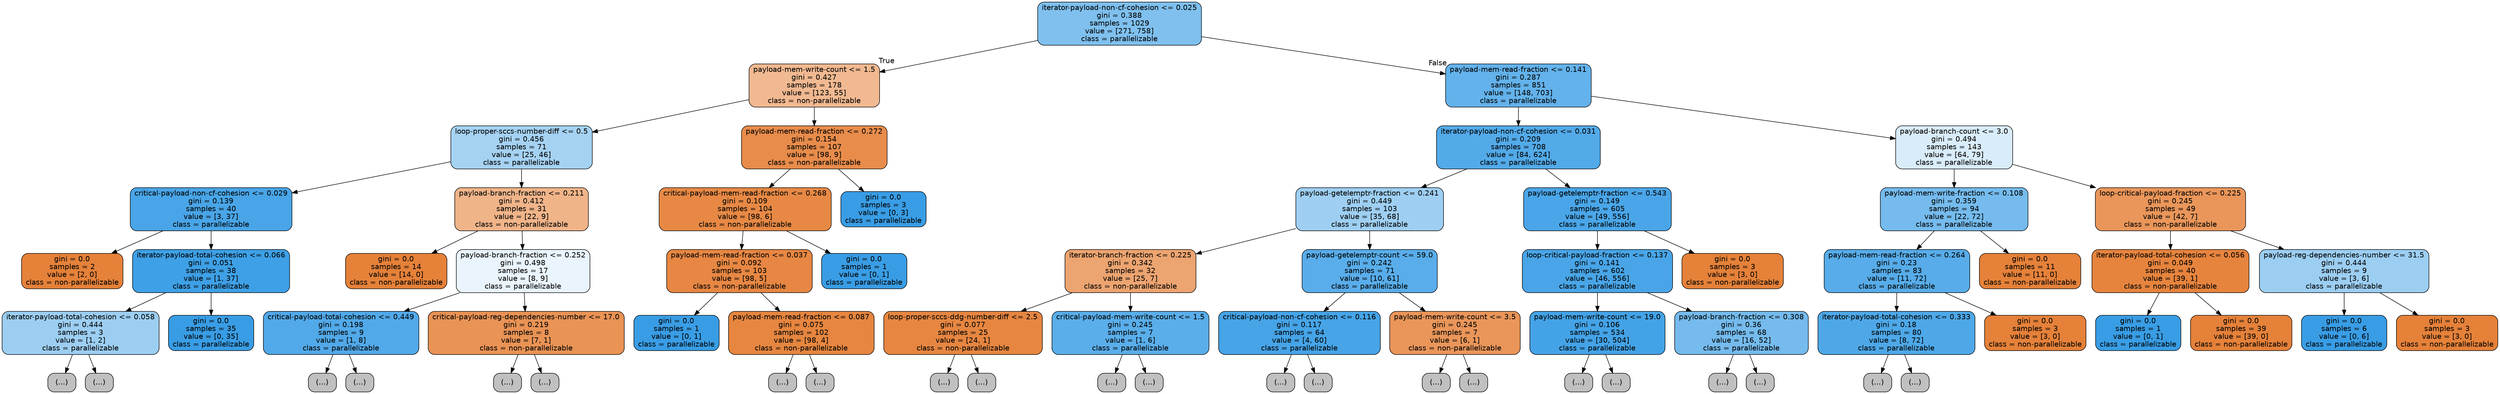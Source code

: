 digraph Tree {
node [shape=box, style="filled, rounded", color="black", fontname=helvetica] ;
edge [fontname=helvetica] ;
0 [label="iterator-payload-non-cf-cohesion <= 0.025\ngini = 0.388\nsamples = 1029\nvalue = [271, 758]\nclass = parallelizable", fillcolor="#399de5a4"] ;
1 [label="payload-mem-write-count <= 1.5\ngini = 0.427\nsamples = 178\nvalue = [123, 55]\nclass = non-parallelizable", fillcolor="#e581398d"] ;
0 -> 1 [labeldistance=2.5, labelangle=45, headlabel="True"] ;
2 [label="loop-proper-sccs-number-diff <= 0.5\ngini = 0.456\nsamples = 71\nvalue = [25, 46]\nclass = parallelizable", fillcolor="#399de574"] ;
1 -> 2 ;
3 [label="critical-payload-non-cf-cohesion <= 0.029\ngini = 0.139\nsamples = 40\nvalue = [3, 37]\nclass = parallelizable", fillcolor="#399de5ea"] ;
2 -> 3 ;
4 [label="gini = 0.0\nsamples = 2\nvalue = [2, 0]\nclass = non-parallelizable", fillcolor="#e58139ff"] ;
3 -> 4 ;
5 [label="iterator-payload-total-cohesion <= 0.066\ngini = 0.051\nsamples = 38\nvalue = [1, 37]\nclass = parallelizable", fillcolor="#399de5f8"] ;
3 -> 5 ;
6 [label="iterator-payload-total-cohesion <= 0.058\ngini = 0.444\nsamples = 3\nvalue = [1, 2]\nclass = parallelizable", fillcolor="#399de57f"] ;
5 -> 6 ;
7 [label="(...)", fillcolor="#C0C0C0"] ;
6 -> 7 ;
8 [label="(...)", fillcolor="#C0C0C0"] ;
6 -> 8 ;
9 [label="gini = 0.0\nsamples = 35\nvalue = [0, 35]\nclass = parallelizable", fillcolor="#399de5ff"] ;
5 -> 9 ;
10 [label="payload-branch-fraction <= 0.211\ngini = 0.412\nsamples = 31\nvalue = [22, 9]\nclass = non-parallelizable", fillcolor="#e5813997"] ;
2 -> 10 ;
11 [label="gini = 0.0\nsamples = 14\nvalue = [14, 0]\nclass = non-parallelizable", fillcolor="#e58139ff"] ;
10 -> 11 ;
12 [label="payload-branch-fraction <= 0.252\ngini = 0.498\nsamples = 17\nvalue = [8, 9]\nclass = parallelizable", fillcolor="#399de51c"] ;
10 -> 12 ;
13 [label="critical-payload-total-cohesion <= 0.449\ngini = 0.198\nsamples = 9\nvalue = [1, 8]\nclass = parallelizable", fillcolor="#399de5df"] ;
12 -> 13 ;
14 [label="(...)", fillcolor="#C0C0C0"] ;
13 -> 14 ;
15 [label="(...)", fillcolor="#C0C0C0"] ;
13 -> 15 ;
18 [label="critical-payload-reg-dependencies-number <= 17.0\ngini = 0.219\nsamples = 8\nvalue = [7, 1]\nclass = non-parallelizable", fillcolor="#e58139db"] ;
12 -> 18 ;
19 [label="(...)", fillcolor="#C0C0C0"] ;
18 -> 19 ;
20 [label="(...)", fillcolor="#C0C0C0"] ;
18 -> 20 ;
21 [label="payload-mem-read-fraction <= 0.272\ngini = 0.154\nsamples = 107\nvalue = [98, 9]\nclass = non-parallelizable", fillcolor="#e58139e8"] ;
1 -> 21 ;
22 [label="critical-payload-mem-read-fraction <= 0.268\ngini = 0.109\nsamples = 104\nvalue = [98, 6]\nclass = non-parallelizable", fillcolor="#e58139ef"] ;
21 -> 22 ;
23 [label="payload-mem-read-fraction <= 0.037\ngini = 0.092\nsamples = 103\nvalue = [98, 5]\nclass = non-parallelizable", fillcolor="#e58139f2"] ;
22 -> 23 ;
24 [label="gini = 0.0\nsamples = 1\nvalue = [0, 1]\nclass = parallelizable", fillcolor="#399de5ff"] ;
23 -> 24 ;
25 [label="payload-mem-read-fraction <= 0.087\ngini = 0.075\nsamples = 102\nvalue = [98, 4]\nclass = non-parallelizable", fillcolor="#e58139f5"] ;
23 -> 25 ;
26 [label="(...)", fillcolor="#C0C0C0"] ;
25 -> 26 ;
35 [label="(...)", fillcolor="#C0C0C0"] ;
25 -> 35 ;
36 [label="gini = 0.0\nsamples = 1\nvalue = [0, 1]\nclass = parallelizable", fillcolor="#399de5ff"] ;
22 -> 36 ;
37 [label="gini = 0.0\nsamples = 3\nvalue = [0, 3]\nclass = parallelizable", fillcolor="#399de5ff"] ;
21 -> 37 ;
38 [label="payload-mem-read-fraction <= 0.141\ngini = 0.287\nsamples = 851\nvalue = [148, 703]\nclass = parallelizable", fillcolor="#399de5c9"] ;
0 -> 38 [labeldistance=2.5, labelangle=-45, headlabel="False"] ;
39 [label="iterator-payload-non-cf-cohesion <= 0.031\ngini = 0.209\nsamples = 708\nvalue = [84, 624]\nclass = parallelizable", fillcolor="#399de5dd"] ;
38 -> 39 ;
40 [label="payload-getelemptr-fraction <= 0.241\ngini = 0.449\nsamples = 103\nvalue = [35, 68]\nclass = parallelizable", fillcolor="#399de57c"] ;
39 -> 40 ;
41 [label="iterator-branch-fraction <= 0.225\ngini = 0.342\nsamples = 32\nvalue = [25, 7]\nclass = non-parallelizable", fillcolor="#e58139b8"] ;
40 -> 41 ;
42 [label="loop-proper-sccs-ddg-number-diff <= 2.5\ngini = 0.077\nsamples = 25\nvalue = [24, 1]\nclass = non-parallelizable", fillcolor="#e58139f4"] ;
41 -> 42 ;
43 [label="(...)", fillcolor="#C0C0C0"] ;
42 -> 43 ;
44 [label="(...)", fillcolor="#C0C0C0"] ;
42 -> 44 ;
45 [label="critical-payload-mem-write-count <= 1.5\ngini = 0.245\nsamples = 7\nvalue = [1, 6]\nclass = parallelizable", fillcolor="#399de5d4"] ;
41 -> 45 ;
46 [label="(...)", fillcolor="#C0C0C0"] ;
45 -> 46 ;
47 [label="(...)", fillcolor="#C0C0C0"] ;
45 -> 47 ;
48 [label="payload-getelemptr-count <= 59.0\ngini = 0.242\nsamples = 71\nvalue = [10, 61]\nclass = parallelizable", fillcolor="#399de5d5"] ;
40 -> 48 ;
49 [label="critical-payload-non-cf-cohesion <= 0.116\ngini = 0.117\nsamples = 64\nvalue = [4, 60]\nclass = parallelizable", fillcolor="#399de5ee"] ;
48 -> 49 ;
50 [label="(...)", fillcolor="#C0C0C0"] ;
49 -> 50 ;
59 [label="(...)", fillcolor="#C0C0C0"] ;
49 -> 59 ;
60 [label="payload-mem-write-count <= 3.5\ngini = 0.245\nsamples = 7\nvalue = [6, 1]\nclass = non-parallelizable", fillcolor="#e58139d4"] ;
48 -> 60 ;
61 [label="(...)", fillcolor="#C0C0C0"] ;
60 -> 61 ;
62 [label="(...)", fillcolor="#C0C0C0"] ;
60 -> 62 ;
63 [label="payload-getelemptr-fraction <= 0.543\ngini = 0.149\nsamples = 605\nvalue = [49, 556]\nclass = parallelizable", fillcolor="#399de5e9"] ;
39 -> 63 ;
64 [label="loop-critical-payload-fraction <= 0.137\ngini = 0.141\nsamples = 602\nvalue = [46, 556]\nclass = parallelizable", fillcolor="#399de5ea"] ;
63 -> 64 ;
65 [label="payload-mem-write-count <= 19.0\ngini = 0.106\nsamples = 534\nvalue = [30, 504]\nclass = parallelizable", fillcolor="#399de5f0"] ;
64 -> 65 ;
66 [label="(...)", fillcolor="#C0C0C0"] ;
65 -> 66 ;
129 [label="(...)", fillcolor="#C0C0C0"] ;
65 -> 129 ;
130 [label="payload-branch-fraction <= 0.308\ngini = 0.36\nsamples = 68\nvalue = [16, 52]\nclass = parallelizable", fillcolor="#399de5b1"] ;
64 -> 130 ;
131 [label="(...)", fillcolor="#C0C0C0"] ;
130 -> 131 ;
154 [label="(...)", fillcolor="#C0C0C0"] ;
130 -> 154 ;
155 [label="gini = 0.0\nsamples = 3\nvalue = [3, 0]\nclass = non-parallelizable", fillcolor="#e58139ff"] ;
63 -> 155 ;
156 [label="payload-branch-count <= 3.0\ngini = 0.494\nsamples = 143\nvalue = [64, 79]\nclass = parallelizable", fillcolor="#399de530"] ;
38 -> 156 ;
157 [label="payload-mem-write-fraction <= 0.108\ngini = 0.359\nsamples = 94\nvalue = [22, 72]\nclass = parallelizable", fillcolor="#399de5b1"] ;
156 -> 157 ;
158 [label="payload-mem-read-fraction <= 0.264\ngini = 0.23\nsamples = 83\nvalue = [11, 72]\nclass = parallelizable", fillcolor="#399de5d8"] ;
157 -> 158 ;
159 [label="iterator-payload-total-cohesion <= 0.333\ngini = 0.18\nsamples = 80\nvalue = [8, 72]\nclass = parallelizable", fillcolor="#399de5e3"] ;
158 -> 159 ;
160 [label="(...)", fillcolor="#C0C0C0"] ;
159 -> 160 ;
161 [label="(...)", fillcolor="#C0C0C0"] ;
159 -> 161 ;
184 [label="gini = 0.0\nsamples = 3\nvalue = [3, 0]\nclass = non-parallelizable", fillcolor="#e58139ff"] ;
158 -> 184 ;
185 [label="gini = 0.0\nsamples = 11\nvalue = [11, 0]\nclass = non-parallelizable", fillcolor="#e58139ff"] ;
157 -> 185 ;
186 [label="loop-critical-payload-fraction <= 0.225\ngini = 0.245\nsamples = 49\nvalue = [42, 7]\nclass = non-parallelizable", fillcolor="#e58139d4"] ;
156 -> 186 ;
187 [label="iterator-payload-total-cohesion <= 0.056\ngini = 0.049\nsamples = 40\nvalue = [39, 1]\nclass = non-parallelizable", fillcolor="#e58139f8"] ;
186 -> 187 ;
188 [label="gini = 0.0\nsamples = 1\nvalue = [0, 1]\nclass = parallelizable", fillcolor="#399de5ff"] ;
187 -> 188 ;
189 [label="gini = 0.0\nsamples = 39\nvalue = [39, 0]\nclass = non-parallelizable", fillcolor="#e58139ff"] ;
187 -> 189 ;
190 [label="payload-reg-dependencies-number <= 31.5\ngini = 0.444\nsamples = 9\nvalue = [3, 6]\nclass = parallelizable", fillcolor="#399de57f"] ;
186 -> 190 ;
191 [label="gini = 0.0\nsamples = 6\nvalue = [0, 6]\nclass = parallelizable", fillcolor="#399de5ff"] ;
190 -> 191 ;
192 [label="gini = 0.0\nsamples = 3\nvalue = [3, 0]\nclass = non-parallelizable", fillcolor="#e58139ff"] ;
190 -> 192 ;
}